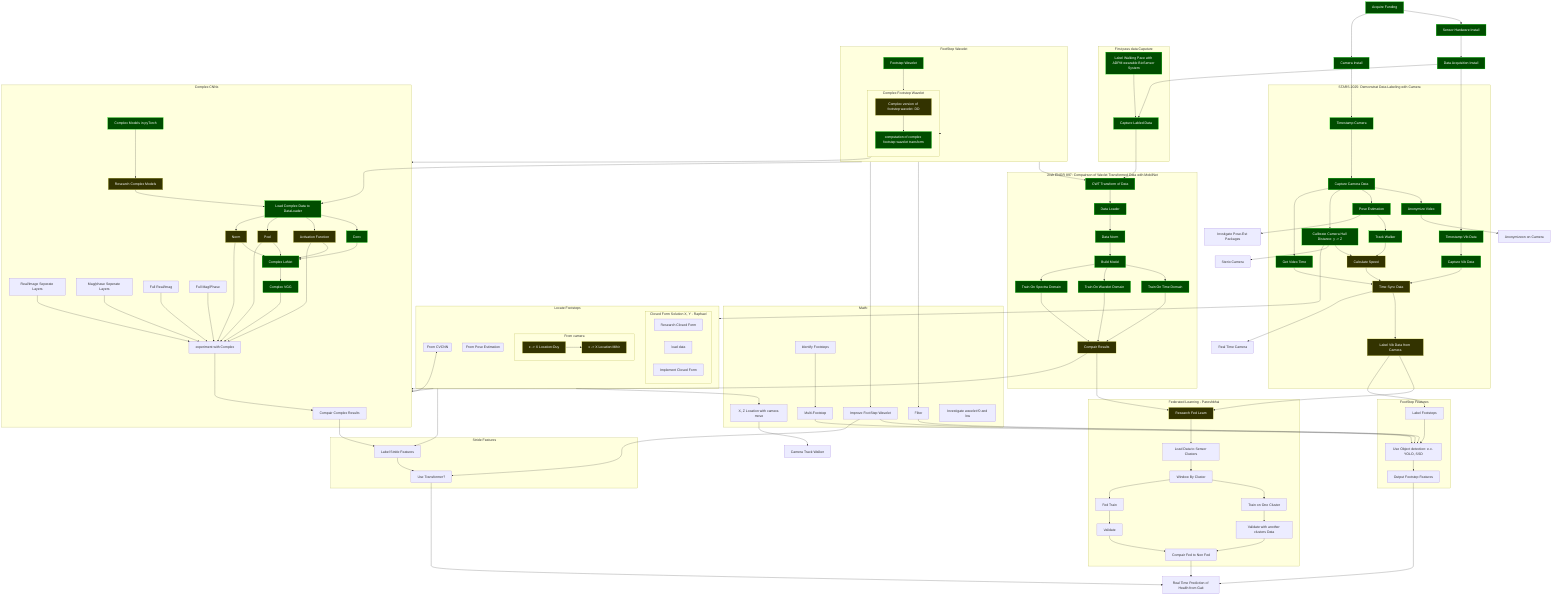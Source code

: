 %% ─────────────────────────────────────────────
%% 📈 HOW TO PREVIEW THIS DIAGRAM:
%% → Right-click this file tab (not the content) → “Command Palette”
%% → Type: “Preview Mermaid Diagram”
%% Mac:           CMD  + Shift + P
%% Linux/Windows: Ctrl + Shift + P
%% ─────────────────────────────────────────────
graph TD
    classDef done fill:#004d00,stroke:#00ff00,color:#ffffff;
    classDef pending fill:#4d0000,stroke:#ff6666,color:#ffffff;
    classDef inprogress fill:#333300,stroke:#ffff66,color:#ffffff;

    A[Acquire Funding]

    %% Sensor Instalation
    A --> B1[Sensor Hardware Install]
    B1 --> B2[Data Acquisition Install]
    A --> B3[Camera Install]
    class A done;
    class B1 done;
    class B2 done;
    class B3 done;

    %% Data acquistion, Walking Pace Tagged
    subgraph sg_C[First pass data Caputure]
        C1[Label Walking Pace with ADPM wearable BioSensor System]
        C2[Capture Labled Data]
    end
    C1 --> C2
    B2 --> C2
    class C1 done;
    class C2 done;


    %% Footstep Wavelet
    subgraph sg_d[FootStep Wavelet]
        D1[Footstep Wavelet]
        class D1 done;
        D1 --> sd_d1
        subgraph sd_d1[Complex Footstep Wavelet]
            direction TB
            d1_0[Complex version of footstep wavelet: DD]
            class d1_0 inprogress;
            d1_1[computation of complex footstep wavelet transform]
            class d1_1 done;
            d1_0 --> d1_1
        end
    end
    sg_d --> E1


    %% Model Development, data transform
    C2 --> E1
    subgraph Josh ENGR 897: Compairson of Wavlet Transformed Data with MobilNet
        E1[CWT Transform of Data]
        class E1 done;
        E2[Data Loader]
        class E2 done;
        E3[Data Norm]
        class E3 done;
        E4[Build Model]
        class E4 done;
        E5[Train On Time Domain]
        class E5 done;
        E6[Train On Wavelet Domain]
        class E6 done;
        E7[Train On Spectra Domain]
        class E7 done;
        E8[Compair Results]
        class E8 inprogress;
    end
    E1 --> E2
    E2 --> E3
    E3 --> E4
    E4 --> E5
    E4 --> E6
    E4 --> E7
    E5-->E8
    E6-->E8
    E7-->E8


    %% Using Camera to label data
    %%E2 --> F1
    B2 --> G1
    B3 --> G2
    subgraph STARS 2025: Demonstrat Data Labeling with Camera
        G1[Timestamp Vib Data]
        class G1 done;
        G2[Timestamp Camera]
        class G2 done;
        H1[Capture Vib Data]
        class H1 done;
        H2[Capture Camera Data]
        class H2 done;
        H4[Anonymize Video]
        class H4 done;
        H10[Get Video Time]
        class H10 done;
        H3[Calibrate Camera Hall Distance: y -> Z]
        class H3 done;
        H5[Pose Estimation]
        class H5 done;
        H6[Track Walker]
        class H6 done;
        H9[Calculate Speed]
        class H9 inprogress;
        H7[Time Sync Data]
        class H7 inprogress;
        H8[Label Vib Data from Camera]
        class H8 inprogress;
    end
    G1 --> H1
    G2 --> H2
    H1 --> H7
    H2 --> H4
    H2 --> H5
    H2 --> H3
    H2 --> H10
    H10 --> H7
    H5 --> H6
    H3 --> H9
    H6 --> H9
    H9 --> H7
    H7 --> H8

    subgraph sg_i[Locate Footsteps]

        subgraph sg-i1[Closed Form Solution X, Y - Raphael]
            sg-i1-0[Research Closed Form]
            sg-i1-1[load data]
            sg-i1-2[Implement Closed Form]
        end

        subgraph sg-i2[From camera]
            sg-i2-1[x -> X Location:Duy]
            sg-i2-2[x -> X Location:Mihir]
            sg-i2-1 --> sg-i2-2
            class sg-i2-1 inprogress
            class sg-i2-2 inprogress
        end

        subgraph sg-i3[From Pose Estimation]
        end

        subgraph sg-i4[From CVCNN]
        end
    end
    SG_M --> sg-i4
    H3 --> sg_i
    sg_i --> I3

    %% From footstep wavelet
    sg_d --> I1 
    sg_d --> sd_d1
    sg_d --> I8
    subgraph Math: 
        I1[Filter]
        I3[X, Z Location with camera move]
        I6[Identify Footsteps]
        I7[Multi-Footstep]
        I8[Improve FootStep Wavelet]
        I9[Investigate wavelet f0 and bw]
    end
    sg_d --> sd_d1 --> SG_M
    I6 --> I7

    H8 --> J1
    E8 --> J1


    subgraph Federated Learning - Pareshbhai
        J1[Research Fed Learn]
        class J1 inprogress;
        J2[Load Data to Sensor Clusters]
        J3[Window By Cluster]
        J4[Train on One Cluster]
        J5[Validate with another clusters Data]
        J_4[Fed Train]
        J_5[Validate]
        J99[Compair Fed to Non Fed]
    end
    J1 --> J2
    J2 --> J3
    J3 --> J4
    J4 --> J5
    J3 --> J_4
    J_4 --> J_5

    J5 --> J99
    J_5 --> J99

    H8 --> K0
    I1 --> K1
    I7 --> K1
    I8 --> K1
    subgraph FootStep Features
        K0[Label Footsteps]
        K1[Use Object detection: e.x. YOLO, SSD]
        K99[Output Footstep Features]
    end
    K0 --> K1
    K1 --> K99

    sg_i -->L1
    M99 --> L1
    I8 --> L99
    subgraph Stride Features
        L1[Label Stride Features]
        L99[Use Transformer?]
    end
    L1 --> L99

    E8 --> SG_M
    sg_i --> SG_M
    subgraph SG_M[Complex CNNs]
        M0[Complex Models in pyTorch]
        class M0 done;
        M1[Research Complex Models]
        class M1 inprogress;
        M2[Load Complex Data to DataLoader]
        class M2 done;

        M3[Conv]
        class M3 done;
        M4[Activation Function]
        class M4 inprogress;
        M5[Pool]
        class M5 inprogress;
        M6[Norm]
        class M6 inprogress;

        M10[Real/Image Seperate Layers]
        M11[Mag/phase Seperate Layers]
        M12[Full Real/Imag]
        M13[Full Mag/Phase]

        M20[Complex LeNet]
        class M20 done;
        M21[Complex VGG]
        class M21 done;


        M40[experiment with Complex]

        M99[Compair Complex Results]
    end
    M0 --> M1
    M1 --> M2

    sg_d --> M2

    M2 --> M3
    M2 --> M4
    M2 --> M5
    M2 --> M6
    M3 --> M20
    M4 --> M20
    M5 --> M20
    M6 --> M20
    M20 --> M21

    M21 --> M40

    M4 --> M40
    M5 --> M40
    M6 --> M40
    M10 --> M40
    M11 --> M40
    M12 --> M40
    M13 --> M40

    M40 --> M99



    %% Unphased issues
    I3 --> X1[Camera Track Walker]
    H4 --> X2[Anonymizeon on Camera]
    H5 --> X3[Invstigate Pose-Est Packages]
    H3 --> X9[Sterio Camera]
    H7 --> X4[Real Time Camera]

    %% End Prodcut
    J99 --> Z
    L99 --> Z
    K99 --> Z
    Z[Real Time Prediction of Health from Gait]

    class Z shared;